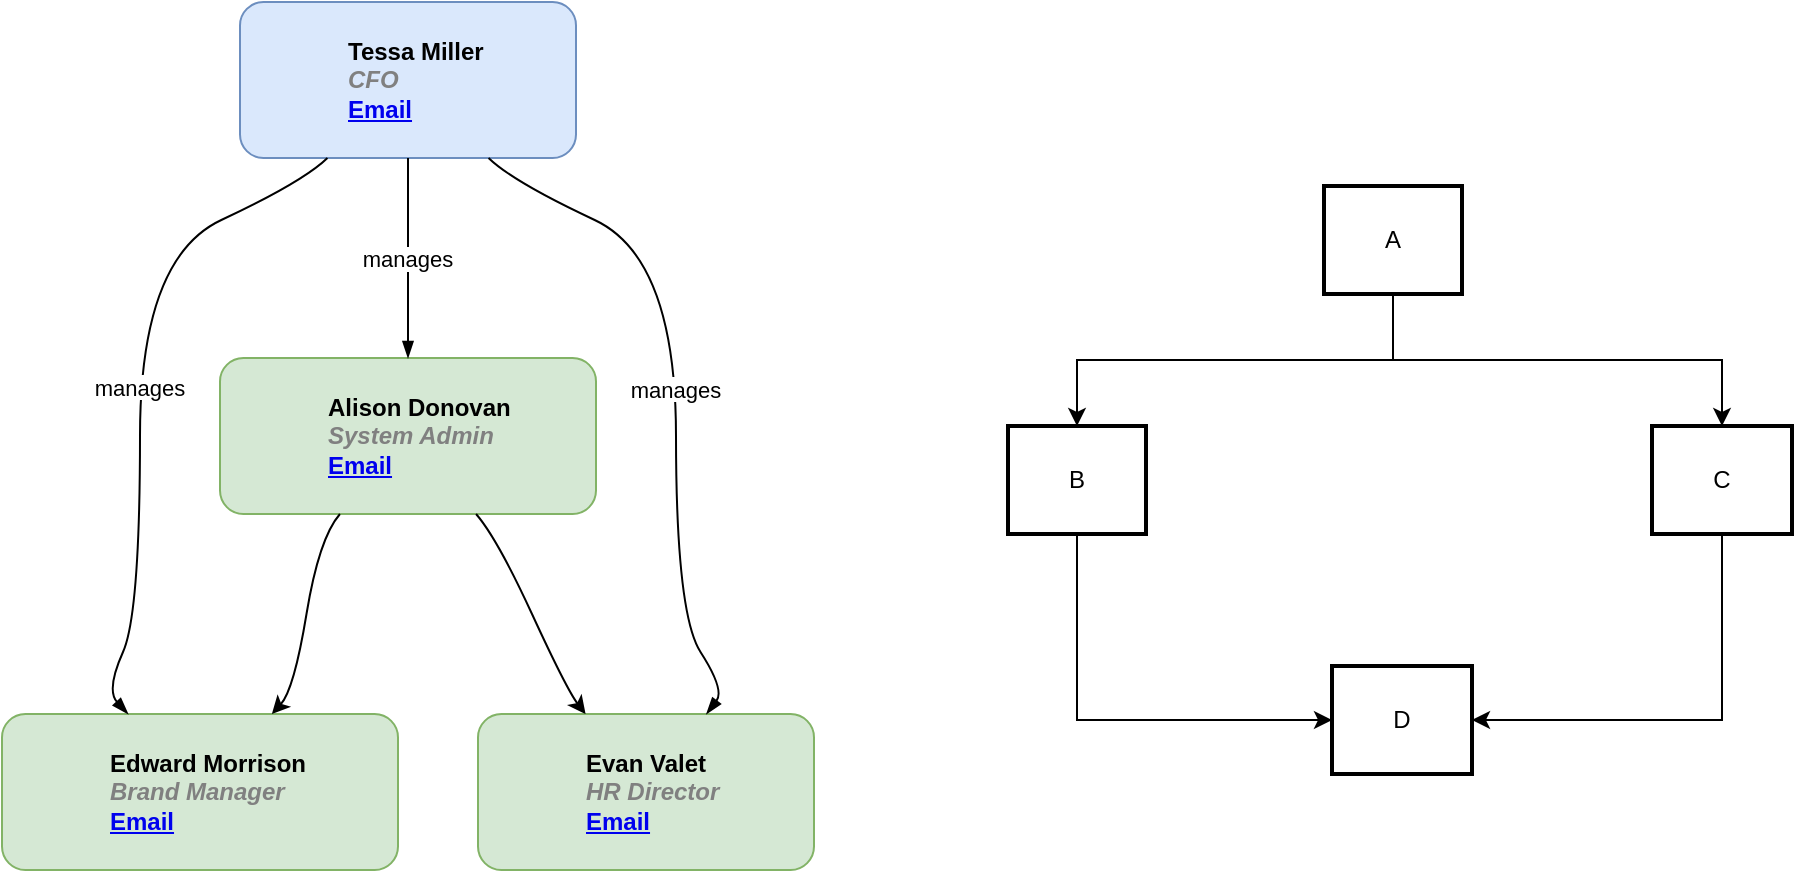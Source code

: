 <mxfile version="28.0.7" pages="3">
  <diagram id="tipJ9j7XsnqY5xg1MK7z" name="Org chart from CSV">
    <mxGraphModel dx="786" dy="498" grid="1" gridSize="10" guides="1" tooltips="1" connect="1" arrows="1" fold="1" page="1" pageScale="1" pageWidth="1169" pageHeight="827" math="0" shadow="0">
      <root>
        <mxCell id="0" />
        <mxCell id="1" parent="0" />
        <UserObject label="%name%&lt;br&gt;&lt;i style=&quot;color: gray&quot;&gt;%position%&lt;/i&gt;&lt;br&gt;&lt;a href=&quot;mailto:%email%&quot;&gt;Email&lt;/a&gt;" name="Tessa Miller" position="CFO" location="Office 1" email="me@example.com" placeholders="1" link="https://www.draw.io" id="CSa9h09VVqo2uVwTtSnd-1">
          <mxCell style="label;image=https://cdn3.iconfinder.com/data/icons/user-avatars-1/512/users-3-128.png;whiteSpace=wrap;html=1;rounded=1;fillColor=#dae8fc;strokeColor=#6c8ebf;" parent="1" vertex="1">
            <mxGeometry x="139" y="20" width="168" height="78" as="geometry" />
          </mxCell>
        </UserObject>
        <UserObject label="%name%&lt;br&gt;&lt;i style=&quot;color: gray&quot;&gt;%position%&lt;/i&gt;&lt;br&gt;&lt;a href=&quot;mailto:%email%&quot;&gt;Email&lt;/a&gt;" name="Edward Morrison" position="Brand Manager" location="Office 2" email="me@example.com" placeholders="1" link="https://www.draw.io" id="CSa9h09VVqo2uVwTtSnd-2">
          <mxCell style="label;image=https://cdn3.iconfinder.com/data/icons/user-avatars-1/512/users-10-3-128.png;whiteSpace=wrap;html=1;rounded=1;fillColor=#d5e8d4;strokeColor=#82b366;" parent="1" vertex="1">
            <mxGeometry x="20" y="376" width="198" height="78" as="geometry" />
          </mxCell>
        </UserObject>
        <UserObject label="%name%&lt;br&gt;&lt;i style=&quot;color: gray&quot;&gt;%position%&lt;/i&gt;&lt;br&gt;&lt;a href=&quot;mailto:%email%&quot;&gt;Email&lt;/a&gt;" name="Alison Donovan" position="System Admin" location="Office 3" email="me@example.com" placeholders="1" link="https://www.draw.io" id="CSa9h09VVqo2uVwTtSnd-3">
          <mxCell style="label;image=https://cdn3.iconfinder.com/data/icons/user-avatars-1/512/users-2-128.png;whiteSpace=wrap;html=1;rounded=1;fillColor=#d5e8d4;strokeColor=#82b366;" parent="1" vertex="1">
            <mxGeometry x="129" y="198" width="188" height="78" as="geometry" />
          </mxCell>
        </UserObject>
        <UserObject label="%name%&lt;br&gt;&lt;i style=&quot;color: gray&quot;&gt;%position%&lt;/i&gt;&lt;br&gt;&lt;a href=&quot;mailto:%email%&quot;&gt;Email&lt;/a&gt;" name="Evan Valet" position="HR Director" location="Office 4" email="me@example.com" placeholders="1" link="https://www.draw.io" id="CSa9h09VVqo2uVwTtSnd-4">
          <mxCell style="label;image=https://cdn3.iconfinder.com/data/icons/user-avatars-1/512/users-9-2-128.png;whiteSpace=wrap;html=1;rounded=1;fillColor=#d5e8d4;strokeColor=#82b366;" parent="1" vertex="1">
            <mxGeometry x="258" y="376" width="168" height="78" as="geometry" />
          </mxCell>
        </UserObject>
        <mxCell id="CSa9h09VVqo2uVwTtSnd-5" value="manages" style="curved=1;endArrow=blockThin;endFill=1;fontSize=11;" parent="1" source="CSa9h09VVqo2uVwTtSnd-1" target="CSa9h09VVqo2uVwTtSnd-2" edge="1">
          <mxGeometry relative="1" as="geometry">
            <Array as="points">
              <mxPoint x="170.333" y="110" />
              <mxPoint x="89" y="148" />
              <mxPoint x="89" y="326" />
              <mxPoint x="72" y="364" />
            </Array>
          </mxGeometry>
        </mxCell>
        <mxCell id="CSa9h09VVqo2uVwTtSnd-6" value="manages" style="curved=1;endArrow=blockThin;endFill=1;fontSize=11;" parent="1" source="CSa9h09VVqo2uVwTtSnd-1" target="CSa9h09VVqo2uVwTtSnd-3" edge="1">
          <mxGeometry relative="1" as="geometry">
            <Array as="points">
              <mxPoint x="223" y="112" />
              <mxPoint x="223" y="186" />
            </Array>
          </mxGeometry>
        </mxCell>
        <mxCell id="CSa9h09VVqo2uVwTtSnd-7" value="manages" style="curved=1;endArrow=blockThin;endFill=1;fontSize=11;" parent="1" source="CSa9h09VVqo2uVwTtSnd-1" target="CSa9h09VVqo2uVwTtSnd-4" edge="1">
          <mxGeometry relative="1" as="geometry">
            <Array as="points">
              <mxPoint x="275.667" y="110" />
              <mxPoint x="357" y="148" />
              <mxPoint x="357" y="326" />
              <mxPoint x="381.5" y="364" />
            </Array>
          </mxGeometry>
        </mxCell>
        <mxCell id="CSa9h09VVqo2uVwTtSnd-8" value="" style="curved=1;fontSize=11;" parent="1" source="CSa9h09VVqo2uVwTtSnd-3" target="CSa9h09VVqo2uVwTtSnd-2" edge="1">
          <mxGeometry relative="1" as="geometry">
            <Array as="points">
              <mxPoint x="178.5" y="288" />
              <mxPoint x="166" y="364" />
            </Array>
          </mxGeometry>
        </mxCell>
        <mxCell id="CSa9h09VVqo2uVwTtSnd-9" value="" style="curved=1;fontSize=11;" parent="1" source="CSa9h09VVqo2uVwTtSnd-3" target="CSa9h09VVqo2uVwTtSnd-4" edge="1">
          <mxGeometry relative="1" as="geometry">
            <Array as="points">
              <mxPoint x="267.5" y="288" />
              <mxPoint x="302.5" y="364" />
            </Array>
          </mxGeometry>
        </mxCell>
        <mxCell id="0b-ab0YZ2GHnS2KQMua8-3" style="edgeStyle=orthogonalEdgeStyle;rounded=0;orthogonalLoop=1;jettySize=auto;html=1;exitX=0.5;exitY=1;exitDx=0;exitDy=0;" parent="1" source="BlhhLoImCPvRDjzV4PH8-1" target="BlhhLoImCPvRDjzV4PH8-3" edge="1">
          <mxGeometry relative="1" as="geometry" />
        </mxCell>
        <mxCell id="0b-ab0YZ2GHnS2KQMua8-4" style="edgeStyle=orthogonalEdgeStyle;rounded=0;orthogonalLoop=1;jettySize=auto;html=1;exitX=0.5;exitY=1;exitDx=0;exitDy=0;entryX=0.5;entryY=0;entryDx=0;entryDy=0;" parent="1" source="BlhhLoImCPvRDjzV4PH8-1" target="BlhhLoImCPvRDjzV4PH8-2" edge="1">
          <mxGeometry relative="1" as="geometry" />
        </mxCell>
        <mxCell id="BlhhLoImCPvRDjzV4PH8-1" value="A" style="whiteSpace=wrap;strokeWidth=2;" parent="1" vertex="1">
          <mxGeometry x="681" y="112" width="69" height="54" as="geometry" />
        </mxCell>
        <mxCell id="0b-ab0YZ2GHnS2KQMua8-5" style="edgeStyle=orthogonalEdgeStyle;rounded=0;orthogonalLoop=1;jettySize=auto;html=1;exitX=0.5;exitY=1;exitDx=0;exitDy=0;entryX=0;entryY=0.5;entryDx=0;entryDy=0;" parent="1" source="BlhhLoImCPvRDjzV4PH8-2" target="BlhhLoImCPvRDjzV4PH8-4" edge="1">
          <mxGeometry relative="1" as="geometry" />
        </mxCell>
        <mxCell id="BlhhLoImCPvRDjzV4PH8-2" value="B" style="whiteSpace=wrap;strokeWidth=2;" parent="1" vertex="1">
          <mxGeometry x="523" y="232" width="69" height="54" as="geometry" />
        </mxCell>
        <mxCell id="0b-ab0YZ2GHnS2KQMua8-6" style="edgeStyle=orthogonalEdgeStyle;rounded=0;orthogonalLoop=1;jettySize=auto;html=1;exitX=0.5;exitY=1;exitDx=0;exitDy=0;entryX=1;entryY=0.5;entryDx=0;entryDy=0;" parent="1" source="BlhhLoImCPvRDjzV4PH8-3" target="BlhhLoImCPvRDjzV4PH8-4" edge="1">
          <mxGeometry relative="1" as="geometry" />
        </mxCell>
        <mxCell id="BlhhLoImCPvRDjzV4PH8-3" value="C" style="whiteSpace=wrap;strokeWidth=2;" parent="1" vertex="1">
          <mxGeometry x="845" y="232" width="70" height="54" as="geometry" />
        </mxCell>
        <mxCell id="BlhhLoImCPvRDjzV4PH8-4" value="D" style="whiteSpace=wrap;strokeWidth=2;" parent="1" vertex="1">
          <mxGeometry x="685" y="352" width="70" height="54" as="geometry" />
        </mxCell>
      </root>
    </mxGraphModel>
  </diagram>
  <diagram id="L19RUOh4tl0ZsyEDIf47" name="Topology from CSV">
    <mxGraphModel dx="1233" dy="984" grid="1" gridSize="10" guides="1" tooltips="1" connect="1" arrows="1" fold="1" page="1" pageScale="1" pageWidth="1169" pageHeight="827" math="0" shadow="0">
      <root>
        <mxCell id="SlCf64y7CMVoOhODyJ3c-0" />
        <mxCell id="SlCf64y7CMVoOhODyJ3c-1" parent="SlCf64y7CMVoOhODyJ3c-0" />
        <UserObject label="%host%" host="J2EE application server" placeholders="1" id="AMjJuXL9YxaANUj2ZWoj-0">
          <mxCell style="fontColor=#232F3E;fillColor=#232F3E;verticalLabelPosition=bottom;verticalAlign=top;align=center;html=1;shape=mxgraph.aws4.traditional_server;perimeter=none;strokeColor=#232F3E;aspect=fixed;whiteSpace=wrap;" vertex="1" parent="SlCf64y7CMVoOhODyJ3c-1">
            <mxGeometry x="93.086" y="20" width="140" height="20" as="geometry" />
          </mxCell>
        </UserObject>
        <UserObject label="%host%" host="Node (extranet)" placeholders="1" id="AMjJuXL9YxaANUj2ZWoj-1">
          <mxCell style="fontColor=#232F3E;gradientColor=#505863;fillColor=#1E262E;strokeColor=#ffffff;dashed=0;verticalLabelPosition=bottom;verticalAlign=top;align=center;html=1;fontSize=12;fontStyle=0;aspect=fixed;shape=mxgraph.aws4.resourceIcon;resIcon=mxgraph.aws4.general;" vertex="1" parent="SlCf64y7CMVoOhODyJ3c-1">
            <mxGeometry x="398.75" y="20" width="100" height="20" as="geometry" />
          </mxCell>
        </UserObject>
        <UserObject label="%host%" host="Firewall 1" placeholders="1" id="AMjJuXL9YxaANUj2ZWoj-2">
          <mxCell style="fontColor=#232F3E;fillColor=#232F3E;verticalLabelPosition=bottom;verticalAlign=top;align=center;html=1;shape=mxgraph.aws4.generic_firewall;perimeter=none;strokeColor=#232F3E;aspect=fixed;whiteSpace=wrap;" vertex="1" parent="SlCf64y7CMVoOhODyJ3c-1">
            <mxGeometry x="128.086" y="91" width="70" height="20" as="geometry" />
          </mxCell>
        </UserObject>
        <UserObject label="%host%" host="Firewall 2" placeholders="1" id="AMjJuXL9YxaANUj2ZWoj-3">
          <mxCell style="fontColor=#232F3E;fillColor=#232F3E;verticalLabelPosition=bottom;verticalAlign=top;align=center;html=1;shape=mxgraph.aws4.generic_firewall;perimeter=none;strokeColor=#232F3E;aspect=fixed;whiteSpace=wrap;" vertex="1" parent="SlCf64y7CMVoOhODyJ3c-1">
            <mxGeometry x="413.75" y="91" width="70" height="20" as="geometry" />
          </mxCell>
        </UserObject>
        <UserObject label="%host%" host="Node (Warehouse)" placeholders="1" id="AMjJuXL9YxaANUj2ZWoj-4">
          <mxCell style="fontColor=#232F3E;gradientColor=#505863;fillColor=#1E262E;strokeColor=#ffffff;dashed=0;verticalLabelPosition=bottom;verticalAlign=top;align=center;html=1;fontSize=12;fontStyle=0;aspect=fixed;shape=mxgraph.aws4.resourceIcon;resIcon=mxgraph.aws4.general;" vertex="1" parent="SlCf64y7CMVoOhODyJ3c-1">
            <mxGeometry x="35" y="162" width="120" height="20" as="geometry" />
          </mxCell>
        </UserObject>
        <UserObject label="%host%" host="Node (ITS)" placeholders="1" id="AMjJuXL9YxaANUj2ZWoj-5">
          <mxCell style="fontColor=#232F3E;gradientColor=#505863;fillColor=#1E262E;strokeColor=#ffffff;dashed=0;verticalLabelPosition=bottom;verticalAlign=top;align=center;html=1;fontSize=12;fontStyle=0;aspect=fixed;shape=mxgraph.aws4.resourceIcon;resIcon=mxgraph.aws4.general;" vertex="1" parent="SlCf64y7CMVoOhODyJ3c-1">
            <mxGeometry x="195" y="162" width="70" height="20" as="geometry" />
          </mxCell>
        </UserObject>
        <UserObject label="%host%" host="Node (PR)" placeholders="1" id="AMjJuXL9YxaANUj2ZWoj-6">
          <mxCell style="fontColor=#232F3E;gradientColor=#505863;fillColor=#1E262E;strokeColor=#ffffff;dashed=0;verticalLabelPosition=bottom;verticalAlign=top;align=center;html=1;fontSize=12;fontStyle=0;aspect=fixed;shape=mxgraph.aws4.resourceIcon;resIcon=mxgraph.aws4.general;" vertex="1" parent="SlCf64y7CMVoOhODyJ3c-1">
            <mxGeometry x="415" y="162" width="70" height="20" as="geometry" />
          </mxCell>
        </UserObject>
        <UserObject label="%host%" host="Node (HR)" placeholders="1" id="AMjJuXL9YxaANUj2ZWoj-7">
          <mxCell style="fontColor=#232F3E;gradientColor=#505863;fillColor=#1E262E;strokeColor=#ffffff;dashed=0;verticalLabelPosition=bottom;verticalAlign=top;align=center;html=1;fontSize=12;fontStyle=0;aspect=fixed;shape=mxgraph.aws4.resourceIcon;resIcon=mxgraph.aws4.general;" vertex="1" parent="SlCf64y7CMVoOhODyJ3c-1">
            <mxGeometry x="305" y="162" width="70" height="20" as="geometry" />
          </mxCell>
        </UserObject>
        <UserObject label="%host%" host="Order system" placeholders="1" id="AMjJuXL9YxaANUj2ZWoj-8">
          <mxCell style="fontColor=#232F3E;fillColor=#232F3E;verticalLabelPosition=bottom;verticalAlign=top;align=center;html=1;shape=mxgraph.aws4.traditional_server;perimeter=none;strokeColor=#232F3E;aspect=fixed;whiteSpace=wrap;" vertex="1" parent="SlCf64y7CMVoOhODyJ3c-1">
            <mxGeometry x="20" y="233" width="90" height="20" as="geometry" />
          </mxCell>
        </UserObject>
        <UserObject label="%host%" host="Data services" placeholders="1" id="AMjJuXL9YxaANUj2ZWoj-9">
          <mxCell style="fontColor=#232F3E;fillColor=#232F3E;verticalLabelPosition=bottom;verticalAlign=top;align=center;html=1;shape=mxgraph.aws4.traditional_server;perimeter=none;strokeColor=#232F3E;aspect=fixed;whiteSpace=wrap;" vertex="1" parent="SlCf64y7CMVoOhODyJ3c-1">
            <mxGeometry x="150" y="233" width="90" height="20" as="geometry" />
          </mxCell>
        </UserObject>
        <UserObject label="%host%" host="Corporate database" placeholders="1" id="AMjJuXL9YxaANUj2ZWoj-10">
          <mxCell style="fontColor=#232F3E;fillColor=#232F3E;verticalLabelPosition=bottom;verticalAlign=top;align=center;html=1;shape=mxgraph.aws4.generic_database;perimeter=none;strokeColor=#232F3E;labelPosition=center;horizontal=1;aspect=fixed;whiteSpace=wrap;" vertex="1" parent="SlCf64y7CMVoOhODyJ3c-1">
            <mxGeometry x="280" y="233" width="120" height="20" as="geometry" />
          </mxCell>
        </UserObject>
        <UserObject label="%host%" host="Extranet server" placeholders="1" id="AMjJuXL9YxaANUj2ZWoj-11">
          <mxCell style="fontColor=#232F3E;fillColor=#232F3E;verticalLabelPosition=bottom;verticalAlign=top;align=center;html=1;shape=mxgraph.aws4.traditional_server;perimeter=none;strokeColor=#232F3E;aspect=fixed;whiteSpace=wrap;" vertex="1" parent="SlCf64y7CMVoOhODyJ3c-1">
            <mxGeometry x="440" y="233" width="100" height="20" as="geometry" />
          </mxCell>
        </UserObject>
        <mxCell id="AMjJuXL9YxaANUj2ZWoj-12" value="" style="rounded=0;endArrow=none;endFill=0;startArrow=none;startFill=0;jumpStyle=sharp;" edge="1" parent="SlCf64y7CMVoOhODyJ3c-1" source="AMjJuXL9YxaANUj2ZWoj-0" target="AMjJuXL9YxaANUj2ZWoj-2">
          <mxGeometry relative="1" as="geometry">
            <Array as="points">
              <mxPoint x="163.086" y="73" />
              <mxPoint x="163.086" y="79" />
            </Array>
          </mxGeometry>
        </mxCell>
        <mxCell id="AMjJuXL9YxaANUj2ZWoj-13" value="" style="rounded=0;endArrow=none;endFill=0;startArrow=none;startFill=0;jumpStyle=sharp;" edge="1" parent="SlCf64y7CMVoOhODyJ3c-1" source="AMjJuXL9YxaANUj2ZWoj-1" target="AMjJuXL9YxaANUj2ZWoj-3">
          <mxGeometry relative="1" as="geometry">
            <Array as="points">
              <mxPoint x="448.75" y="73" />
              <mxPoint x="448.75" y="79" />
            </Array>
          </mxGeometry>
        </mxCell>
        <mxCell id="AMjJuXL9YxaANUj2ZWoj-14" value="" style="rounded=0;endArrow=none;endFill=0;startArrow=none;startFill=0;jumpStyle=sharp;" edge="1" parent="SlCf64y7CMVoOhODyJ3c-1" source="AMjJuXL9YxaANUj2ZWoj-2" target="AMjJuXL9YxaANUj2ZWoj-4">
          <mxGeometry relative="1" as="geometry">
            <Array as="points">
              <mxPoint x="148.086" y="144" />
              <mxPoint x="95" y="150" />
            </Array>
          </mxGeometry>
        </mxCell>
        <mxCell id="AMjJuXL9YxaANUj2ZWoj-15" value="" style="rounded=0;endArrow=none;endFill=0;startArrow=none;startFill=0;jumpStyle=sharp;" edge="1" parent="SlCf64y7CMVoOhODyJ3c-1" source="AMjJuXL9YxaANUj2ZWoj-2" target="AMjJuXL9YxaANUj2ZWoj-5">
          <mxGeometry relative="1" as="geometry">
            <Array as="points">
              <mxPoint x="178.086" y="144" />
              <mxPoint x="230" y="150" />
            </Array>
          </mxGeometry>
        </mxCell>
        <mxCell id="AMjJuXL9YxaANUj2ZWoj-16" value="" style="rounded=0;endArrow=none;endFill=0;startArrow=none;startFill=0;jumpStyle=sharp;" edge="1" parent="SlCf64y7CMVoOhODyJ3c-1" source="AMjJuXL9YxaANUj2ZWoj-3" target="AMjJuXL9YxaANUj2ZWoj-6">
          <mxGeometry relative="1" as="geometry">
            <Array as="points">
              <mxPoint x="448.75" y="146" />
              <mxPoint x="450" y="150" />
            </Array>
          </mxGeometry>
        </mxCell>
        <mxCell id="AMjJuXL9YxaANUj2ZWoj-17" value="" style="rounded=0;endArrow=none;endFill=0;startArrow=none;startFill=0;jumpStyle=sharp;" edge="1" parent="SlCf64y7CMVoOhODyJ3c-1" source="AMjJuXL9YxaANUj2ZWoj-3" target="AMjJuXL9YxaANUj2ZWoj-7">
          <mxGeometry relative="1" as="geometry">
            <Array as="points">
              <mxPoint x="428.75" y="144" />
              <mxPoint x="340" y="150" />
            </Array>
          </mxGeometry>
        </mxCell>
        <mxCell id="AMjJuXL9YxaANUj2ZWoj-18" value="" style="rounded=0;endArrow=none;endFill=0;startArrow=none;startFill=0;jumpStyle=sharp;" edge="1" parent="SlCf64y7CMVoOhODyJ3c-1" source="AMjJuXL9YxaANUj2ZWoj-3" target="AMjJuXL9YxaANUj2ZWoj-11">
          <mxGeometry relative="1" as="geometry">
            <Array as="points">
              <mxPoint x="468.75" y="144" />
              <mxPoint x="525" y="147" />
              <mxPoint x="525" y="218" />
              <mxPoint x="520" y="221" />
            </Array>
          </mxGeometry>
        </mxCell>
        <mxCell id="AMjJuXL9YxaANUj2ZWoj-19" value="" style="rounded=0;endArrow=none;endFill=0;startArrow=none;startFill=0;jumpStyle=sharp;" edge="1" parent="SlCf64y7CMVoOhODyJ3c-1" source="AMjJuXL9YxaANUj2ZWoj-4" target="AMjJuXL9YxaANUj2ZWoj-8">
          <mxGeometry relative="1" as="geometry">
            <Array as="points">
              <mxPoint x="95" y="215" />
              <mxPoint x="65" y="221" />
            </Array>
          </mxGeometry>
        </mxCell>
        <mxCell id="AMjJuXL9YxaANUj2ZWoj-20" value="" style="rounded=0;endArrow=none;endFill=0;startArrow=none;startFill=0;jumpStyle=sharp;" edge="1" parent="SlCf64y7CMVoOhODyJ3c-1" source="AMjJuXL9YxaANUj2ZWoj-5" target="AMjJuXL9YxaANUj2ZWoj-9">
          <mxGeometry relative="1" as="geometry">
            <Array as="points">
              <mxPoint x="210" y="215" />
              <mxPoint x="195" y="221" />
            </Array>
          </mxGeometry>
        </mxCell>
        <mxCell id="AMjJuXL9YxaANUj2ZWoj-21" value="" style="rounded=0;endArrow=none;endFill=0;startArrow=none;startFill=0;jumpStyle=sharp;" edge="1" parent="SlCf64y7CMVoOhODyJ3c-1" source="AMjJuXL9YxaANUj2ZWoj-5" target="AMjJuXL9YxaANUj2ZWoj-10">
          <mxGeometry relative="1" as="geometry">
            <Array as="points">
              <mxPoint x="230" y="217" />
              <mxPoint x="312.5" y="221" />
            </Array>
          </mxGeometry>
        </mxCell>
        <mxCell id="AMjJuXL9YxaANUj2ZWoj-22" value="" style="rounded=0;endArrow=none;endFill=0;startArrow=none;startFill=0;jumpStyle=sharp;" edge="1" parent="SlCf64y7CMVoOhODyJ3c-1" source="AMjJuXL9YxaANUj2ZWoj-5" target="AMjJuXL9YxaANUj2ZWoj-11">
          <mxGeometry relative="1" as="geometry">
            <Array as="points">
              <mxPoint x="250" y="215" />
              <mxPoint x="460" y="221" />
            </Array>
          </mxGeometry>
        </mxCell>
        <mxCell id="AMjJuXL9YxaANUj2ZWoj-23" value="" style="rounded=0;endArrow=none;endFill=0;startArrow=none;startFill=0;jumpStyle=sharp;" edge="1" parent="SlCf64y7CMVoOhODyJ3c-1" source="AMjJuXL9YxaANUj2ZWoj-6" target="AMjJuXL9YxaANUj2ZWoj-11">
          <mxGeometry relative="1" as="geometry">
            <Array as="points">
              <mxPoint x="450" y="215" />
              <mxPoint x="490" y="219" />
            </Array>
          </mxGeometry>
        </mxCell>
        <mxCell id="AMjJuXL9YxaANUj2ZWoj-24" value="" style="rounded=0;endArrow=none;endFill=0;startArrow=none;startFill=0;jumpStyle=sharp;" edge="1" parent="SlCf64y7CMVoOhODyJ3c-1" source="AMjJuXL9YxaANUj2ZWoj-7" target="AMjJuXL9YxaANUj2ZWoj-10">
          <mxGeometry relative="1" as="geometry">
            <Array as="points">
              <mxPoint x="340" y="215" />
              <mxPoint x="367.5" y="221" />
            </Array>
          </mxGeometry>
        </mxCell>
      </root>
    </mxGraphModel>
  </diagram>
  <diagram id="6DcY1bCIRsUqGJgRLHeR" name="Gitflow from CSV">
    <mxGraphModel dx="1233" dy="984" grid="1" gridSize="10" guides="1" tooltips="1" connect="1" arrows="1" fold="1" page="1" pageScale="1" pageWidth="1169" pageHeight="827" math="0" shadow="0">
      <root>
        <mxCell id="TfIW9gmbFXG3guPpizKq-0" />
        <mxCell id="TfIW9gmbFXG3guPpizKq-1" parent="TfIW9gmbFXG3guPpizKq-0" />
        <UserObject label="%version%" version="1.0" placeholders="1" id="TfIW9gmbFXG3guPpizKq-2">
          <mxCell style="rhombus;whiteSpace=wrap;html=1;aspect=fixed;fillColor=#dae8fc;strokeColor=#6c8ebf;fontSize=12;labelPosition=center;verticalLabelPosition=top;align=center;verticalAlign=bottom;" vertex="1" parent="TfIW9gmbFXG3guPpizKq-1">
            <mxGeometry x="20" y="121.344" width="30" height="20" as="geometry" />
          </mxCell>
        </UserObject>
        <UserObject label="%version%" version="1.0.1" placeholders="1" id="TfIW9gmbFXG3guPpizKq-3">
          <mxCell style="ellipse;whiteSpace=wrap;html=1;aspect=fixed;fillColor=#d5e8d4;strokeColor=#82b366;fontSize=12;labelPosition=center;verticalLabelPosition=top;align=center;verticalAlign=bottom;" vertex="1" parent="TfIW9gmbFXG3guPpizKq-1">
            <mxGeometry x="80" y="121.344" width="40" height="20" as="geometry" />
          </mxCell>
        </UserObject>
        <UserObject label="%version%" version="A.1" placeholders="1" id="TfIW9gmbFXG3guPpizKq-4">
          <mxCell style="rounded=1;whiteSpace=wrap;html=1;aspect=fixed;fillColor=#e1d5e7;strokeColor=#9673a6;fontSize=12;labelPosition=center;verticalLabelPosition=top;align=center;verticalAlign=bottom;" vertex="1" parent="TfIW9gmbFXG3guPpizKq-1">
            <mxGeometry x="150" y="65.5" width="30" height="20" as="geometry" />
          </mxCell>
        </UserObject>
        <UserObject label="%version%" version="B.1" placeholders="1" id="TfIW9gmbFXG3guPpizKq-5">
          <mxCell style="rounded=1;whiteSpace=wrap;html=1;aspect=fixed;fillColor=#e1d5e7;strokeColor=#9673a6;fontSize=12;labelPosition=center;verticalLabelPosition=top;align=center;verticalAlign=bottom;" vertex="1" parent="TfIW9gmbFXG3guPpizKq-1">
            <mxGeometry x="150" y="122.5" width="30" height="20" as="geometry" />
          </mxCell>
        </UserObject>
        <UserObject label="%version%" version="B.1.1" placeholders="1" id="TfIW9gmbFXG3guPpizKq-6">
          <mxCell style="shape=process;rounded=1;whiteSpace=wrap;html=1;aspect=fixed;fillColor=#f5f5f5;strokeColor=#666666;fontSize=12;labelPosition=center;verticalLabelPosition=top;align=center;verticalAlign=bottom;" vertex="1" parent="TfIW9gmbFXG3guPpizKq-1">
            <mxGeometry x="210" y="122.5" width="40" height="20" as="geometry" />
          </mxCell>
        </UserObject>
        <UserObject label="%version%" version="1.0.2" placeholders="1" id="TfIW9gmbFXG3guPpizKq-7">
          <mxCell style="ellipse;whiteSpace=wrap;html=1;aspect=fixed;fillColor=#d5e8d4;strokeColor=#82b366;fontSize=12;labelPosition=center;verticalLabelPosition=top;align=center;verticalAlign=bottom;" vertex="1" parent="TfIW9gmbFXG3guPpizKq-1">
            <mxGeometry x="350" y="152.5" width="40" height="20" as="geometry" />
          </mxCell>
        </UserObject>
        <UserObject label="%version%" version="B.1.2" placeholders="1" id="TfIW9gmbFXG3guPpizKq-8">
          <mxCell style="shape=process;rounded=1;whiteSpace=wrap;html=1;aspect=fixed;fillColor=#f5f5f5;strokeColor=#666666;fontSize=12;labelPosition=center;verticalLabelPosition=top;align=center;verticalAlign=bottom;" vertex="1" parent="TfIW9gmbFXG3guPpizKq-1">
            <mxGeometry x="280" y="104" width="40" height="20" as="geometry" />
          </mxCell>
        </UserObject>
        <UserObject label="%version%" version="A.1.1" placeholders="1" id="TfIW9gmbFXG3guPpizKq-9">
          <mxCell style="shape=process;rounded=1;whiteSpace=wrap;html=1;aspect=fixed;fillColor=#f5f5f5;strokeColor=#666666;fontSize=12;labelPosition=center;verticalLabelPosition=top;align=center;verticalAlign=bottom;" vertex="1" parent="TfIW9gmbFXG3guPpizKq-1">
            <mxGeometry x="210" y="45.5" width="40" height="20" as="geometry" />
          </mxCell>
        </UserObject>
        <UserObject label="%version%" version="B.2" placeholders="1" id="TfIW9gmbFXG3guPpizKq-10">
          <mxCell style="rounded=1;whiteSpace=wrap;html=1;aspect=fixed;fillColor=#e1d5e7;strokeColor=#9673a6;fontSize=12;labelPosition=center;verticalLabelPosition=top;align=center;verticalAlign=bottom;" vertex="1" parent="TfIW9gmbFXG3guPpizKq-1">
            <mxGeometry x="355" y="95.5" width="30" height="20" as="geometry" />
          </mxCell>
        </UserObject>
        <UserObject label="%version%" version="A.1.2" placeholders="1" id="TfIW9gmbFXG3guPpizKq-11">
          <mxCell style="shape=process;rounded=1;whiteSpace=wrap;html=1;aspect=fixed;fillColor=#f5f5f5;strokeColor=#666666;fontSize=12;labelPosition=center;verticalLabelPosition=top;align=center;verticalAlign=bottom;" vertex="1" parent="TfIW9gmbFXG3guPpizKq-1">
            <mxGeometry x="490" y="65.5" width="40" height="20" as="geometry" />
          </mxCell>
        </UserObject>
        <UserObject label="%version%" version="2.0.3" placeholders="1" id="TfIW9gmbFXG3guPpizKq-12">
          <mxCell style="ellipse;whiteSpace=wrap;html=1;aspect=fixed;fillColor=#d5e8d4;strokeColor=#82b366;fontSize=12;labelPosition=center;verticalLabelPosition=top;align=center;verticalAlign=bottom;" vertex="1" parent="TfIW9gmbFXG3guPpizKq-1">
            <mxGeometry x="420" y="132.875" width="40" height="20" as="geometry" />
          </mxCell>
        </UserObject>
        <UserObject label="%version%" version="A.2" placeholders="1" id="TfIW9gmbFXG3guPpizKq-13">
          <mxCell style="rounded=1;whiteSpace=wrap;html=1;aspect=fixed;fillColor=#e1d5e7;strokeColor=#9673a6;fontSize=12;labelPosition=center;verticalLabelPosition=top;align=center;verticalAlign=bottom;" vertex="1" parent="TfIW9gmbFXG3guPpizKq-1">
            <mxGeometry x="495" y="122.5" width="30" height="20" as="geometry" />
          </mxCell>
        </UserObject>
        <UserObject label="%version%" version="A.2.1" placeholders="1" id="TfIW9gmbFXG3guPpizKq-14">
          <mxCell style="shape=process;rounded=1;whiteSpace=wrap;html=1;aspect=fixed;fillColor=#f5f5f5;strokeColor=#666666;fontSize=12;labelPosition=center;verticalLabelPosition=top;align=center;verticalAlign=bottom;" vertex="1" parent="TfIW9gmbFXG3guPpizKq-1">
            <mxGeometry x="560" y="84" width="40" height="20" as="geometry" />
          </mxCell>
        </UserObject>
        <UserObject label="%version%" version="A.3" placeholders="1" id="TfIW9gmbFXG3guPpizKq-15">
          <mxCell style="rounded=1;whiteSpace=wrap;html=1;aspect=fixed;fillColor=#e1d5e7;strokeColor=#9673a6;fontSize=12;labelPosition=center;verticalLabelPosition=top;align=center;verticalAlign=bottom;" vertex="1" parent="TfIW9gmbFXG3guPpizKq-1">
            <mxGeometry x="630" y="94" width="30" height="20" as="geometry" />
          </mxCell>
        </UserObject>
        <UserObject label="%version%" version="2.0.4" placeholders="1" id="TfIW9gmbFXG3guPpizKq-16">
          <mxCell style="ellipse;whiteSpace=wrap;html=1;aspect=fixed;fillColor=#d5e8d4;strokeColor=#82b366;fontSize=12;labelPosition=center;verticalLabelPosition=top;align=center;verticalAlign=bottom;" vertex="1" parent="TfIW9gmbFXG3guPpizKq-1">
            <mxGeometry x="690" y="113.25" width="40" height="20" as="geometry" />
          </mxCell>
        </UserObject>
        <UserObject label="%version%" version="RC1" placeholders="1" id="TfIW9gmbFXG3guPpizKq-17">
          <mxCell style="shape=hexagon;perimeter=hexagonPerimeter2;whiteSpace=wrap;html=1;aspect=fixed;fillColor=#ffe6cc;strokeColor=#d79b00;fontSize=12;labelPosition=center;verticalLabelPosition=top;align=center;verticalAlign=bottom;" vertex="1" parent="TfIW9gmbFXG3guPpizKq-1">
            <mxGeometry x="760" y="94" width="40" height="20" as="geometry" />
          </mxCell>
        </UserObject>
        <UserObject label="%version%" version="RC1.1" placeholders="1" id="TfIW9gmbFXG3guPpizKq-18">
          <mxCell style="shape=hexagon;perimeter=hexagonPerimeter2;whiteSpace=wrap;html=1;aspect=fixed;fillColor=#ffe6cc;strokeColor=#d79b00;fontSize=12;labelPosition=center;verticalLabelPosition=top;align=center;verticalAlign=bottom;" vertex="1" parent="TfIW9gmbFXG3guPpizKq-1">
            <mxGeometry x="830" y="84" width="50" height="20" as="geometry" />
          </mxCell>
        </UserObject>
        <UserObject label="%version%" version="RC1.2" placeholders="1" id="TfIW9gmbFXG3guPpizKq-19">
          <mxCell style="shape=hexagon;perimeter=hexagonPerimeter2;whiteSpace=wrap;html=1;aspect=fixed;fillColor=#ffe6cc;strokeColor=#d79b00;fontSize=12;labelPosition=center;verticalLabelPosition=top;align=center;verticalAlign=bottom;" vertex="1" parent="TfIW9gmbFXG3guPpizKq-1">
            <mxGeometry x="910" y="84" width="50" height="20" as="geometry" />
          </mxCell>
        </UserObject>
        <UserObject label="%version%" version="RC2" placeholders="1" id="TfIW9gmbFXG3guPpizKq-20">
          <mxCell style="shape=hexagon;perimeter=hexagonPerimeter2;whiteSpace=wrap;html=1;aspect=fixed;fillColor=#ffe6cc;strokeColor=#d79b00;fontSize=12;labelPosition=center;verticalLabelPosition=top;align=center;verticalAlign=bottom;" vertex="1" parent="TfIW9gmbFXG3guPpizKq-1">
            <mxGeometry x="990" y="94" width="40" height="20" as="geometry" />
          </mxCell>
        </UserObject>
        <UserObject label="%version%" version="RC2.1" placeholders="1" id="TfIW9gmbFXG3guPpizKq-21">
          <mxCell style="shape=hexagon;perimeter=hexagonPerimeter2;whiteSpace=wrap;html=1;aspect=fixed;fillColor=#ffe6cc;strokeColor=#d79b00;fontSize=12;labelPosition=center;verticalLabelPosition=top;align=center;verticalAlign=bottom;" vertex="1" parent="TfIW9gmbFXG3guPpizKq-1">
            <mxGeometry x="1060" y="84" width="50" height="20" as="geometry" />
          </mxCell>
        </UserObject>
        <UserObject label="%version%" version="RC3" placeholders="1" id="TfIW9gmbFXG3guPpizKq-22">
          <mxCell style="shape=hexagon;perimeter=hexagonPerimeter2;whiteSpace=wrap;html=1;aspect=fixed;fillColor=#ffe6cc;strokeColor=#d79b00;fontSize=12;labelPosition=center;verticalLabelPosition=top;align=center;verticalAlign=bottom;" vertex="1" parent="TfIW9gmbFXG3guPpizKq-1">
            <mxGeometry x="1140" y="94" width="40" height="20" as="geometry" />
          </mxCell>
        </UserObject>
        <UserObject label="%version%" version="2.0" placeholders="1" id="TfIW9gmbFXG3guPpizKq-23">
          <mxCell style="rhombus;whiteSpace=wrap;html=1;aspect=fixed;fillColor=#dae8fc;strokeColor=#6c8ebf;fontSize=12;labelPosition=center;verticalLabelPosition=top;align=center;verticalAlign=bottom;" vertex="1" parent="TfIW9gmbFXG3guPpizKq-1">
            <mxGeometry x="1210" y="94" width="30" height="20" as="geometry" />
          </mxCell>
        </UserObject>
        <UserObject label="%version%" version="2.0.1" placeholders="1" id="TfIW9gmbFXG3guPpizKq-24">
          <mxCell style="ellipse;whiteSpace=wrap;html=1;aspect=fixed;fillColor=#d5e8d4;strokeColor=#82b366;fontSize=12;labelPosition=center;verticalLabelPosition=top;align=center;verticalAlign=bottom;" vertex="1" parent="TfIW9gmbFXG3guPpizKq-1">
            <mxGeometry x="1270" y="124.8" width="40" height="20" as="geometry" />
          </mxCell>
        </UserObject>
        <UserObject label="%version%" version="HF1" placeholders="1" id="TfIW9gmbFXG3guPpizKq-25">
          <mxCell style="rhombus;whiteSpace=wrap;html=1;aspect=fixed;fontSize=10;fillColor=#f8cecc;strokeColor=#b85450;fontSize=12;labelPosition=center;verticalLabelPosition=top;align=center;verticalAlign=bottom;" vertex="1" parent="TfIW9gmbFXG3guPpizKq-1">
            <mxGeometry x="1270" y="65.5" width="40" height="20" as="geometry" />
          </mxCell>
        </UserObject>
        <UserObject label="%version%" version="C.1" placeholders="1" id="TfIW9gmbFXG3guPpizKq-26">
          <mxCell style="rounded=1;whiteSpace=wrap;html=1;aspect=fixed;fillColor=#e1d5e7;strokeColor=#9673a6;fontSize=12;labelPosition=center;verticalLabelPosition=top;align=center;verticalAlign=bottom;" vertex="1" parent="TfIW9gmbFXG3guPpizKq-1">
            <mxGeometry x="1340" y="94" width="30" height="20" as="geometry" />
          </mxCell>
        </UserObject>
        <UserObject label="%version%" version="D.1" placeholders="1" id="TfIW9gmbFXG3guPpizKq-27">
          <mxCell style="rounded=1;whiteSpace=wrap;html=1;aspect=fixed;fillColor=#e1d5e7;strokeColor=#9673a6;fontSize=12;labelPosition=center;verticalLabelPosition=top;align=center;verticalAlign=bottom;" vertex="1" parent="TfIW9gmbFXG3guPpizKq-1">
            <mxGeometry x="1340" y="171" width="30" height="20" as="geometry" />
          </mxCell>
        </UserObject>
        <UserObject label="%version%" version="D.1.1" placeholders="1" id="TfIW9gmbFXG3guPpizKq-28">
          <mxCell style="shape=process;rounded=1;whiteSpace=wrap;html=1;aspect=fixed;fillColor=#f5f5f5;strokeColor=#666666;fontSize=12;labelPosition=center;verticalLabelPosition=top;align=center;verticalAlign=bottom;" vertex="1" parent="TfIW9gmbFXG3guPpizKq-1">
            <mxGeometry x="1400" y="171" width="40" height="20" as="geometry" />
          </mxCell>
        </UserObject>
        <UserObject label="%version%" version="2.1" placeholders="1" id="TfIW9gmbFXG3guPpizKq-29">
          <mxCell style="rhombus;whiteSpace=wrap;html=1;aspect=fixed;fillColor=#dae8fc;strokeColor=#6c8ebf;fontSize=12;labelPosition=center;verticalLabelPosition=top;align=center;verticalAlign=bottom;" vertex="1" parent="TfIW9gmbFXG3guPpizKq-1">
            <mxGeometry x="1340" y="37" width="30" height="20" as="geometry" />
          </mxCell>
        </UserObject>
        <UserObject label="%version%" version="2.1.2" placeholders="1" id="TfIW9gmbFXG3guPpizKq-30">
          <mxCell style="ellipse;whiteSpace=wrap;html=1;aspect=fixed;fillColor=#d5e8d4;strokeColor=#82b366;fontSize=12;labelPosition=center;verticalLabelPosition=top;align=center;verticalAlign=bottom;" vertex="1" parent="TfIW9gmbFXG3guPpizKq-1">
            <mxGeometry x="1400" y="75.5" width="40" height="20" as="geometry" />
          </mxCell>
        </UserObject>
        <UserObject label="%version%" version="Master" placeholders="1" id="TfIW9gmbFXG3guPpizKq-31">
          <mxCell style="rhombus;whiteSpace=wrap;html=1;aspect=fixed;fillColor=#dae8fc;strokeColor=#6c8ebf;fontSize=12;labelPosition=center;verticalLabelPosition=top;align=center;verticalAlign=bottom;" vertex="1" parent="TfIW9gmbFXG3guPpizKq-1">
            <mxGeometry x="20" y="296.5" width="50" height="20" as="geometry" />
          </mxCell>
        </UserObject>
        <UserObject label="%version%" version="HotFix" placeholders="1" id="TfIW9gmbFXG3guPpizKq-32">
          <mxCell style="rhombus;whiteSpace=wrap;html=1;aspect=fixed;fontSize=10;fillColor=#f8cecc;strokeColor=#b85450;fontSize=12;labelPosition=center;verticalLabelPosition=top;align=center;verticalAlign=bottom;" vertex="1" parent="TfIW9gmbFXG3guPpizKq-1">
            <mxGeometry x="105" y="268" width="50" height="20" as="geometry" />
          </mxCell>
        </UserObject>
        <UserObject label="%version%" version="Release" placeholders="1" id="TfIW9gmbFXG3guPpizKq-33">
          <mxCell style="shape=hexagon;perimeter=hexagonPerimeter2;whiteSpace=wrap;html=1;aspect=fixed;fillColor=#ffe6cc;strokeColor=#d79b00;fontSize=12;labelPosition=center;verticalLabelPosition=top;align=center;verticalAlign=bottom;" vertex="1" parent="TfIW9gmbFXG3guPpizKq-1">
            <mxGeometry x="100" y="325" width="60" height="20" as="geometry" />
          </mxCell>
        </UserObject>
        <UserObject label="%version%" version="ReleaseFixes" placeholders="1" id="TfIW9gmbFXG3guPpizKq-34">
          <mxCell style="shape=hexagon;perimeter=hexagonPerimeter2;whiteSpace=wrap;html=1;aspect=fixed;fillColor=#ffe6cc;strokeColor=#d79b00;fontSize=12;labelPosition=center;verticalLabelPosition=top;align=center;verticalAlign=bottom;" vertex="1" parent="TfIW9gmbFXG3guPpizKq-1">
            <mxGeometry x="190" y="268" width="90" height="20" as="geometry" />
          </mxCell>
        </UserObject>
        <UserObject label="%version%" version="Nightly" placeholders="1" id="TfIW9gmbFXG3guPpizKq-35">
          <mxCell style="ellipse;whiteSpace=wrap;html=1;aspect=fixed;fillColor=#d5e8d4;strokeColor=#82b366;fontSize=12;labelPosition=center;verticalLabelPosition=top;align=center;verticalAlign=bottom;" vertex="1" parent="TfIW9gmbFXG3guPpizKq-1">
            <mxGeometry x="210" y="325" width="50" height="20" as="geometry" />
          </mxCell>
        </UserObject>
        <UserObject label="%version%" version="FeatureTeam1" placeholders="1" id="TfIW9gmbFXG3guPpizKq-36">
          <mxCell style="rounded=1;whiteSpace=wrap;html=1;aspect=fixed;fillColor=#e1d5e7;strokeColor=#9673a6;fontSize=12;labelPosition=center;verticalLabelPosition=top;align=center;verticalAlign=bottom;" vertex="1" parent="TfIW9gmbFXG3guPpizKq-1">
            <mxGeometry x="310" y="268" width="90" height="20" as="geometry" />
          </mxCell>
        </UserObject>
        <UserObject label="%version%" version="FeatureTeam2" placeholders="1" id="TfIW9gmbFXG3guPpizKq-37">
          <mxCell style="rounded=1;whiteSpace=wrap;html=1;aspect=fixed;fillColor=#e1d5e7;strokeColor=#9673a6;fontSize=12;labelPosition=center;verticalLabelPosition=top;align=center;verticalAlign=bottom;" vertex="1" parent="TfIW9gmbFXG3guPpizKq-1">
            <mxGeometry x="310" y="325" width="90" height="20" as="geometry" />
          </mxCell>
        </UserObject>
        <UserObject label="%version%" version="Dev" placeholders="1" id="TfIW9gmbFXG3guPpizKq-38">
          <mxCell style="shape=process;rounded=1;whiteSpace=wrap;html=1;aspect=fixed;fillColor=#f5f5f5;strokeColor=#666666;fontSize=12;labelPosition=center;verticalLabelPosition=top;align=center;verticalAlign=bottom;" vertex="1" parent="TfIW9gmbFXG3guPpizKq-1">
            <mxGeometry x="430" y="296.5" width="40" height="20" as="geometry" />
          </mxCell>
        </UserObject>
        <mxCell id="TfIW9gmbFXG3guPpizKq-39" value="" style="rounded=1;dashed=1;endArrow=none;endFill=0;startArrow=none;edgeStyle=elbowEdgeStyle;" edge="1" parent="TfIW9gmbFXG3guPpizKq-1" source="TfIW9gmbFXG3guPpizKq-2" target="TfIW9gmbFXG3guPpizKq-3">
          <mxGeometry relative="1" as="geometry">
            <Array as="points">
              <mxPoint x="62" y="122.844" />
              <mxPoint x="68" y="122.844" />
            </Array>
          </mxGeometry>
        </mxCell>
        <mxCell id="TfIW9gmbFXG3guPpizKq-40" value="" style="rounded=1;dashed=1;endArrow=none;endFill=0;startArrow=none;edgeStyle=elbowEdgeStyle;" edge="1" parent="TfIW9gmbFXG3guPpizKq-1" source="TfIW9gmbFXG3guPpizKq-3" target="TfIW9gmbFXG3guPpizKq-4">
          <mxGeometry relative="1" as="geometry">
            <Array as="points">
              <mxPoint x="132" y="113.844" />
              <mxPoint x="138" y="67" />
            </Array>
          </mxGeometry>
        </mxCell>
        <mxCell id="TfIW9gmbFXG3guPpizKq-41" value="" style="rounded=1;dashed=1;endArrow=none;endFill=0;startArrow=none;edgeStyle=elbowEdgeStyle;" edge="1" parent="TfIW9gmbFXG3guPpizKq-1" source="TfIW9gmbFXG3guPpizKq-3" target="TfIW9gmbFXG3guPpizKq-5">
          <mxGeometry relative="1" as="geometry">
            <Array as="points">
              <mxPoint x="134" y="122.844" />
              <mxPoint x="138" y="124" />
            </Array>
          </mxGeometry>
        </mxCell>
        <mxCell id="TfIW9gmbFXG3guPpizKq-42" value="" style="rounded=1;dashed=1;endArrow=none;endFill=0;startArrow=none;edgeStyle=elbowEdgeStyle;" edge="1" parent="TfIW9gmbFXG3guPpizKq-1" source="TfIW9gmbFXG3guPpizKq-3" target="TfIW9gmbFXG3guPpizKq-7">
          <mxGeometry relative="1" as="geometry">
            <Array as="points">
              <mxPoint x="132" y="131.844" />
              <mxPoint x="135" y="182.5" />
              <mxPoint x="195" y="182.5" />
              <mxPoint x="195" y="182.5" />
              <mxPoint x="265" y="182.5" />
              <mxPoint x="265" y="182.5" />
              <mxPoint x="335" y="182.5" />
              <mxPoint x="338" y="154" />
            </Array>
          </mxGeometry>
        </mxCell>
        <mxCell id="TfIW9gmbFXG3guPpizKq-43" value="" style="rounded=1;dashed=1;endArrow=none;endFill=0;startArrow=none;edgeStyle=elbowEdgeStyle;" edge="1" parent="TfIW9gmbFXG3guPpizKq-1" source="TfIW9gmbFXG3guPpizKq-4" target="TfIW9gmbFXG3guPpizKq-9">
          <mxGeometry relative="1" as="geometry">
            <Array as="points">
              <mxPoint x="192" y="60.25" />
              <mxPoint x="198" y="47" />
            </Array>
          </mxGeometry>
        </mxCell>
        <mxCell id="TfIW9gmbFXG3guPpizKq-44" value="" style="rounded=1;dashed=1;endArrow=none;endFill=0;startArrow=none;edgeStyle=elbowEdgeStyle;" edge="1" parent="TfIW9gmbFXG3guPpizKq-1" source="TfIW9gmbFXG3guPpizKq-4" target="TfIW9gmbFXG3guPpizKq-13">
          <mxGeometry relative="1" as="geometry">
            <Array as="points">
              <mxPoint x="192" y="73.75" />
              <mxPoint x="195" y="85.5" />
              <mxPoint x="265" y="85.5" />
              <mxPoint x="265" y="58.5" />
              <mxPoint x="335" y="58.5" />
              <mxPoint x="335" y="58.5" />
              <mxPoint x="405" y="58.5" />
              <mxPoint x="405" y="58.5" />
              <mxPoint x="475" y="58.5" />
              <mxPoint x="478" y="117.25" />
            </Array>
          </mxGeometry>
        </mxCell>
        <mxCell id="TfIW9gmbFXG3guPpizKq-45" value="" style="rounded=1;dashed=1;endArrow=none;endFill=0;startArrow=none;edgeStyle=elbowEdgeStyle;" edge="1" parent="TfIW9gmbFXG3guPpizKq-1" source="TfIW9gmbFXG3guPpizKq-5" target="TfIW9gmbFXG3guPpizKq-6">
          <mxGeometry relative="1" as="geometry">
            <Array as="points">
              <mxPoint x="192" y="117.25" />
              <mxPoint x="198" y="124" />
            </Array>
          </mxGeometry>
        </mxCell>
        <mxCell id="TfIW9gmbFXG3guPpizKq-46" value="" style="rounded=1;dashed=1;endArrow=none;endFill=0;startArrow=none;edgeStyle=elbowEdgeStyle;" edge="1" parent="TfIW9gmbFXG3guPpizKq-1" source="TfIW9gmbFXG3guPpizKq-5" target="TfIW9gmbFXG3guPpizKq-10">
          <mxGeometry relative="1" as="geometry">
            <Array as="points">
              <mxPoint x="192" y="130.75" />
              <mxPoint x="195" y="162.5" />
              <mxPoint x="265" y="162.5" />
              <mxPoint x="265" y="162.5" />
              <mxPoint x="335" y="162.5" />
              <mxPoint x="338" y="103.75" />
            </Array>
          </mxGeometry>
        </mxCell>
        <mxCell id="TfIW9gmbFXG3guPpizKq-47" value="" style="rounded=1;dashed=1;endArrow=none;endFill=0;startArrow=none;edgeStyle=elbowEdgeStyle;" edge="1" parent="TfIW9gmbFXG3guPpizKq-1" source="TfIW9gmbFXG3guPpizKq-6" target="TfIW9gmbFXG3guPpizKq-8">
          <mxGeometry relative="1" as="geometry">
            <Array as="points">
              <mxPoint x="262" y="124" />
              <mxPoint x="268" y="105.5" />
            </Array>
          </mxGeometry>
        </mxCell>
        <mxCell id="TfIW9gmbFXG3guPpizKq-48" value="" style="rounded=1;dashed=1;endArrow=none;endFill=0;startArrow=none;edgeStyle=elbowEdgeStyle;" edge="1" parent="TfIW9gmbFXG3guPpizKq-1" source="TfIW9gmbFXG3guPpizKq-7" target="TfIW9gmbFXG3guPpizKq-12">
          <mxGeometry relative="1" as="geometry">
            <Array as="points">
              <mxPoint x="402" y="154" />
              <mxPoint x="408" y="141.125" />
            </Array>
          </mxGeometry>
        </mxCell>
        <mxCell id="TfIW9gmbFXG3guPpizKq-49" value="" style="rounded=1;dashed=1;endArrow=none;endFill=0;startArrow=none;edgeStyle=elbowEdgeStyle;" edge="1" parent="TfIW9gmbFXG3guPpizKq-1" source="TfIW9gmbFXG3guPpizKq-8" target="TfIW9gmbFXG3guPpizKq-10">
          <mxGeometry relative="1" as="geometry">
            <Array as="points">
              <mxPoint x="332" y="105.5" />
              <mxPoint x="338" y="90.25" />
            </Array>
          </mxGeometry>
        </mxCell>
        <mxCell id="TfIW9gmbFXG3guPpizKq-50" value="" style="rounded=1;dashed=1;endArrow=none;endFill=0;startArrow=none;edgeStyle=elbowEdgeStyle;" edge="1" parent="TfIW9gmbFXG3guPpizKq-1" source="TfIW9gmbFXG3guPpizKq-9" target="TfIW9gmbFXG3guPpizKq-11">
          <mxGeometry relative="1" as="geometry">
            <Array as="points">
              <mxPoint x="262" y="47" />
              <mxPoint x="265" y="38.5" />
              <mxPoint x="335" y="38.5" />
              <mxPoint x="335" y="38.5" />
              <mxPoint x="405" y="38.5" />
              <mxPoint x="405" y="38.5" />
              <mxPoint x="475" y="38.5" />
              <mxPoint x="478" y="67" />
            </Array>
          </mxGeometry>
        </mxCell>
        <mxCell id="TfIW9gmbFXG3guPpizKq-51" value="" style="rounded=1;dashed=1;endArrow=none;endFill=0;startArrow=none;edgeStyle=elbowEdgeStyle;" edge="1" parent="TfIW9gmbFXG3guPpizKq-1" source="TfIW9gmbFXG3guPpizKq-10" target="TfIW9gmbFXG3guPpizKq-12">
          <mxGeometry relative="1" as="geometry">
            <Array as="points">
              <mxPoint x="402" y="97" />
              <mxPoint x="408" y="127.625" />
            </Array>
          </mxGeometry>
        </mxCell>
        <mxCell id="TfIW9gmbFXG3guPpizKq-52" value="" style="rounded=1;dashed=1;endArrow=none;endFill=0;startArrow=none;edgeStyle=elbowEdgeStyle;" edge="1" parent="TfIW9gmbFXG3guPpizKq-1" source="TfIW9gmbFXG3guPpizKq-11" target="TfIW9gmbFXG3guPpizKq-14">
          <mxGeometry relative="1" as="geometry">
            <Array as="points">
              <mxPoint x="542" y="67" />
              <mxPoint x="548" y="78.75" />
            </Array>
          </mxGeometry>
        </mxCell>
        <mxCell id="TfIW9gmbFXG3guPpizKq-53" value="" style="rounded=1;dashed=1;endArrow=none;endFill=0;startArrow=none;edgeStyle=elbowEdgeStyle;" edge="1" parent="TfIW9gmbFXG3guPpizKq-1" source="TfIW9gmbFXG3guPpizKq-12" target="TfIW9gmbFXG3guPpizKq-13">
          <mxGeometry relative="1" as="geometry">
            <Array as="points">
              <mxPoint x="472" y="127.625" />
              <mxPoint x="478" y="130.75" />
            </Array>
          </mxGeometry>
        </mxCell>
        <mxCell id="TfIW9gmbFXG3guPpizKq-54" value="" style="rounded=1;dashed=1;endArrow=none;endFill=0;startArrow=none;edgeStyle=elbowEdgeStyle;" edge="1" parent="TfIW9gmbFXG3guPpizKq-1" source="TfIW9gmbFXG3guPpizKq-12" target="TfIW9gmbFXG3guPpizKq-16">
          <mxGeometry relative="1" as="geometry">
            <Array as="points">
              <mxPoint x="472" y="141.125" />
              <mxPoint x="475" y="162.5" />
              <mxPoint x="545" y="162.5" />
              <mxPoint x="545" y="162.5" />
              <mxPoint x="615" y="162.5" />
              <mxPoint x="615" y="162.5" />
              <mxPoint x="675" y="162.5" />
              <mxPoint x="678" y="121.5" />
            </Array>
          </mxGeometry>
        </mxCell>
        <mxCell id="TfIW9gmbFXG3guPpizKq-55" value="" style="rounded=1;dashed=1;endArrow=none;endFill=0;startArrow=none;edgeStyle=elbowEdgeStyle;" edge="1" parent="TfIW9gmbFXG3guPpizKq-1" source="TfIW9gmbFXG3guPpizKq-13" target="TfIW9gmbFXG3guPpizKq-14">
          <mxGeometry relative="1" as="geometry">
            <Array as="points">
              <mxPoint x="542" y="117.25" />
              <mxPoint x="548" y="92.25" />
            </Array>
          </mxGeometry>
        </mxCell>
        <mxCell id="TfIW9gmbFXG3guPpizKq-56" value="" style="rounded=1;dashed=1;endArrow=none;endFill=0;startArrow=none;edgeStyle=elbowEdgeStyle;" edge="1" parent="TfIW9gmbFXG3guPpizKq-1" source="TfIW9gmbFXG3guPpizKq-13" target="TfIW9gmbFXG3guPpizKq-15">
          <mxGeometry relative="1" as="geometry">
            <Array as="points">
              <mxPoint x="542" y="130.75" />
              <mxPoint x="545" y="124" />
              <mxPoint x="615" y="124" />
              <mxPoint x="618" y="102.25" />
            </Array>
          </mxGeometry>
        </mxCell>
        <mxCell id="TfIW9gmbFXG3guPpizKq-57" value="" style="rounded=1;dashed=1;endArrow=none;endFill=0;startArrow=none;edgeStyle=elbowEdgeStyle;" edge="1" parent="TfIW9gmbFXG3guPpizKq-1" source="TfIW9gmbFXG3guPpizKq-14" target="TfIW9gmbFXG3guPpizKq-15">
          <mxGeometry relative="1" as="geometry">
            <Array as="points">
              <mxPoint x="612" y="85.5" />
              <mxPoint x="618" y="88.75" />
            </Array>
          </mxGeometry>
        </mxCell>
        <mxCell id="TfIW9gmbFXG3guPpizKq-58" value="" style="rounded=1;dashed=1;endArrow=none;endFill=0;startArrow=none;edgeStyle=elbowEdgeStyle;" edge="1" parent="TfIW9gmbFXG3guPpizKq-1" source="TfIW9gmbFXG3guPpizKq-15" target="TfIW9gmbFXG3guPpizKq-16">
          <mxGeometry relative="1" as="geometry">
            <Array as="points">
              <mxPoint x="672" y="95.5" />
              <mxPoint x="678" y="108" />
            </Array>
          </mxGeometry>
        </mxCell>
        <mxCell id="TfIW9gmbFXG3guPpizKq-59" value="" style="rounded=1;dashed=1;endArrow=none;endFill=0;startArrow=none;edgeStyle=elbowEdgeStyle;" edge="1" parent="TfIW9gmbFXG3guPpizKq-1" source="TfIW9gmbFXG3guPpizKq-16" target="TfIW9gmbFXG3guPpizKq-17">
          <mxGeometry relative="1" as="geometry">
            <Array as="points">
              <mxPoint x="742" y="108" />
              <mxPoint x="748" y="95.5" />
            </Array>
          </mxGeometry>
        </mxCell>
        <mxCell id="TfIW9gmbFXG3guPpizKq-60" value="" style="rounded=1;dashed=1;endArrow=none;endFill=0;startArrow=none;edgeStyle=elbowEdgeStyle;" edge="1" parent="TfIW9gmbFXG3guPpizKq-1" source="TfIW9gmbFXG3guPpizKq-16" target="TfIW9gmbFXG3guPpizKq-24">
          <mxGeometry relative="1" as="geometry">
            <Array as="points">
              <mxPoint x="742" y="121.5" />
              <mxPoint x="745" y="144" />
              <mxPoint x="815" y="144" />
              <mxPoint x="815" y="144" />
              <mxPoint x="895" y="144" />
              <mxPoint x="895" y="144" />
              <mxPoint x="975" y="144" />
              <mxPoint x="975" y="144" />
              <mxPoint x="1045" y="144" />
              <mxPoint x="1045" y="144" />
              <mxPoint x="1125" y="144" />
              <mxPoint x="1125" y="144" />
              <mxPoint x="1195" y="144" />
              <mxPoint x="1195" y="144" />
              <mxPoint x="1255" y="144" />
              <mxPoint x="1258" y="133.05" />
            </Array>
          </mxGeometry>
        </mxCell>
        <mxCell id="TfIW9gmbFXG3guPpizKq-61" value="" style="rounded=1;dashed=1;endArrow=none;endFill=0;startArrow=none;edgeStyle=elbowEdgeStyle;" edge="1" parent="TfIW9gmbFXG3guPpizKq-1" source="TfIW9gmbFXG3guPpizKq-17" target="TfIW9gmbFXG3guPpizKq-18">
          <mxGeometry relative="1" as="geometry">
            <Array as="points">
              <mxPoint x="812" y="88.75" />
              <mxPoint x="818" y="85.5" />
            </Array>
          </mxGeometry>
        </mxCell>
        <mxCell id="TfIW9gmbFXG3guPpizKq-62" value="" style="rounded=1;dashed=1;endArrow=none;endFill=0;startArrow=none;edgeStyle=elbowEdgeStyle;" edge="1" parent="TfIW9gmbFXG3guPpizKq-1" source="TfIW9gmbFXG3guPpizKq-17" target="TfIW9gmbFXG3guPpizKq-20">
          <mxGeometry relative="1" as="geometry">
            <Array as="points">
              <mxPoint x="812" y="102.25" />
              <mxPoint x="815" y="124" />
              <mxPoint x="895" y="124" />
              <mxPoint x="895" y="124" />
              <mxPoint x="975" y="124" />
              <mxPoint x="978" y="102.25" />
            </Array>
          </mxGeometry>
        </mxCell>
        <mxCell id="TfIW9gmbFXG3guPpizKq-63" value="" style="rounded=1;dashed=1;endArrow=none;endFill=0;startArrow=none;edgeStyle=elbowEdgeStyle;" edge="1" parent="TfIW9gmbFXG3guPpizKq-1" source="TfIW9gmbFXG3guPpizKq-18" target="TfIW9gmbFXG3guPpizKq-19">
          <mxGeometry relative="1" as="geometry">
            <Array as="points">
              <mxPoint x="892" y="85.5" />
              <mxPoint x="898" y="85.5" />
            </Array>
          </mxGeometry>
        </mxCell>
        <mxCell id="TfIW9gmbFXG3guPpizKq-64" value="" style="rounded=1;dashed=1;endArrow=none;endFill=0;startArrow=none;edgeStyle=elbowEdgeStyle;" edge="1" parent="TfIW9gmbFXG3guPpizKq-1" source="TfIW9gmbFXG3guPpizKq-19" target="TfIW9gmbFXG3guPpizKq-20">
          <mxGeometry relative="1" as="geometry">
            <Array as="points">
              <mxPoint x="972" y="85.5" />
              <mxPoint x="978" y="88.75" />
            </Array>
          </mxGeometry>
        </mxCell>
        <mxCell id="TfIW9gmbFXG3guPpizKq-65" value="" style="rounded=1;dashed=1;endArrow=none;endFill=0;startArrow=none;edgeStyle=elbowEdgeStyle;" edge="1" parent="TfIW9gmbFXG3guPpizKq-1" source="TfIW9gmbFXG3guPpizKq-20" target="TfIW9gmbFXG3guPpizKq-21">
          <mxGeometry relative="1" as="geometry">
            <Array as="points">
              <mxPoint x="1042" y="88.75" />
              <mxPoint x="1048" y="85.5" />
            </Array>
          </mxGeometry>
        </mxCell>
        <mxCell id="TfIW9gmbFXG3guPpizKq-66" value="" style="rounded=1;dashed=1;endArrow=none;endFill=0;startArrow=none;edgeStyle=elbowEdgeStyle;" edge="1" parent="TfIW9gmbFXG3guPpizKq-1" source="TfIW9gmbFXG3guPpizKq-20" target="TfIW9gmbFXG3guPpizKq-22">
          <mxGeometry relative="1" as="geometry">
            <Array as="points">
              <mxPoint x="1042" y="102.25" />
              <mxPoint x="1045" y="124" />
              <mxPoint x="1125" y="124" />
              <mxPoint x="1128" y="102.25" />
            </Array>
          </mxGeometry>
        </mxCell>
        <mxCell id="TfIW9gmbFXG3guPpizKq-67" value="" style="rounded=1;dashed=1;endArrow=none;endFill=0;startArrow=none;edgeStyle=elbowEdgeStyle;" edge="1" parent="TfIW9gmbFXG3guPpizKq-1" source="TfIW9gmbFXG3guPpizKq-21" target="TfIW9gmbFXG3guPpizKq-22">
          <mxGeometry relative="1" as="geometry">
            <Array as="points">
              <mxPoint x="1122" y="85.5" />
              <mxPoint x="1128" y="88.75" />
            </Array>
          </mxGeometry>
        </mxCell>
        <mxCell id="TfIW9gmbFXG3guPpizKq-68" value="" style="rounded=1;dashed=1;endArrow=none;endFill=0;startArrow=none;edgeStyle=elbowEdgeStyle;" edge="1" parent="TfIW9gmbFXG3guPpizKq-1" source="TfIW9gmbFXG3guPpizKq-22" target="TfIW9gmbFXG3guPpizKq-23">
          <mxGeometry relative="1" as="geometry">
            <Array as="points">
              <mxPoint x="1192" y="95.5" />
              <mxPoint x="1198" y="95.5" />
            </Array>
          </mxGeometry>
        </mxCell>
        <mxCell id="TfIW9gmbFXG3guPpizKq-69" value="" style="rounded=1;dashed=1;endArrow=none;endFill=0;startArrow=none;edgeStyle=elbowEdgeStyle;" edge="1" parent="TfIW9gmbFXG3guPpizKq-1" source="TfIW9gmbFXG3guPpizKq-23" target="TfIW9gmbFXG3guPpizKq-24">
          <mxGeometry relative="1" as="geometry">
            <Array as="points">
              <mxPoint x="1252" y="102.25" />
              <mxPoint x="1258" y="119.55" />
            </Array>
          </mxGeometry>
        </mxCell>
        <mxCell id="TfIW9gmbFXG3guPpizKq-70" value="" style="rounded=1;dashed=1;endArrow=none;endFill=0;startArrow=none;edgeStyle=elbowEdgeStyle;" edge="1" parent="TfIW9gmbFXG3guPpizKq-1" source="TfIW9gmbFXG3guPpizKq-23" target="TfIW9gmbFXG3guPpizKq-25">
          <mxGeometry relative="1" as="geometry">
            <Array as="points">
              <mxPoint x="1252" y="88.75" />
              <mxPoint x="1258" y="67" />
            </Array>
          </mxGeometry>
        </mxCell>
        <mxCell id="TfIW9gmbFXG3guPpizKq-71" value="" style="rounded=1;dashed=1;endArrow=none;endFill=0;startArrow=none;edgeStyle=elbowEdgeStyle;" edge="1" parent="TfIW9gmbFXG3guPpizKq-1" source="TfIW9gmbFXG3guPpizKq-24" target="TfIW9gmbFXG3guPpizKq-26">
          <mxGeometry relative="1" as="geometry">
            <Array as="points">
              <mxPoint x="1322" y="117.3" />
              <mxPoint x="1328" y="95.5" />
            </Array>
          </mxGeometry>
        </mxCell>
        <mxCell id="TfIW9gmbFXG3guPpizKq-72" value="" style="rounded=1;dashed=1;endArrow=none;endFill=0;startArrow=none;edgeStyle=elbowEdgeStyle;" edge="1" parent="TfIW9gmbFXG3guPpizKq-1" source="TfIW9gmbFXG3guPpizKq-24" target="TfIW9gmbFXG3guPpizKq-27">
          <mxGeometry relative="1" as="geometry">
            <Array as="points">
              <mxPoint x="1322" y="135.3" />
              <mxPoint x="1328" y="172.5" />
            </Array>
          </mxGeometry>
        </mxCell>
        <mxCell id="TfIW9gmbFXG3guPpizKq-73" value="" style="rounded=1;dashed=1;endArrow=none;endFill=0;startArrow=none;edgeStyle=elbowEdgeStyle;" edge="1" parent="TfIW9gmbFXG3guPpizKq-1" source="TfIW9gmbFXG3guPpizKq-24" target="TfIW9gmbFXG3guPpizKq-30">
          <mxGeometry relative="1" as="geometry">
            <Array as="points">
              <mxPoint x="1324" y="126.3" />
              <mxPoint x="1325" y="134" />
              <mxPoint x="1385" y="134" />
              <mxPoint x="1388" y="83.75" />
            </Array>
          </mxGeometry>
        </mxCell>
        <mxCell id="TfIW9gmbFXG3guPpizKq-74" value="" style="rounded=1;dashed=1;endArrow=none;endFill=0;startArrow=none;edgeStyle=elbowEdgeStyle;" edge="1" parent="TfIW9gmbFXG3guPpizKq-1" source="TfIW9gmbFXG3guPpizKq-25" target="TfIW9gmbFXG3guPpizKq-29">
          <mxGeometry relative="1" as="geometry">
            <Array as="points">
              <mxPoint x="1322" y="67" />
              <mxPoint x="1328" y="38.5" />
            </Array>
          </mxGeometry>
        </mxCell>
        <mxCell id="TfIW9gmbFXG3guPpizKq-75" value="" style="rounded=1;dashed=1;endArrow=none;endFill=0;startArrow=none;edgeStyle=elbowEdgeStyle;" edge="1" parent="TfIW9gmbFXG3guPpizKq-1" source="TfIW9gmbFXG3guPpizKq-27" target="TfIW9gmbFXG3guPpizKq-28">
          <mxGeometry relative="1" as="geometry">
            <Array as="points">
              <mxPoint x="1382" y="172.5" />
              <mxPoint x="1388" y="172.5" />
            </Array>
          </mxGeometry>
        </mxCell>
        <mxCell id="TfIW9gmbFXG3guPpizKq-76" value="" style="rounded=1;dashed=1;endArrow=none;endFill=0;startArrow=none;edgeStyle=elbowEdgeStyle;" edge="1" parent="TfIW9gmbFXG3guPpizKq-1" source="TfIW9gmbFXG3guPpizKq-29" target="TfIW9gmbFXG3guPpizKq-30">
          <mxGeometry relative="1" as="geometry">
            <Array as="points">
              <mxPoint x="1382" y="38.5" />
              <mxPoint x="1388" y="70.25" />
            </Array>
          </mxGeometry>
        </mxCell>
        <mxCell id="TfIW9gmbFXG3guPpizKq-77" value="" style="rounded=1;dashed=1;endArrow=none;endFill=0;startArrow=none;edgeStyle=elbowEdgeStyle;" edge="1" parent="TfIW9gmbFXG3guPpizKq-1" source="TfIW9gmbFXG3guPpizKq-31" target="TfIW9gmbFXG3guPpizKq-32">
          <mxGeometry relative="1" as="geometry">
            <Array as="points">
              <mxPoint x="82" y="291.25" />
              <mxPoint x="88" y="269.5" />
            </Array>
          </mxGeometry>
        </mxCell>
        <mxCell id="TfIW9gmbFXG3guPpizKq-78" value="" style="rounded=1;dashed=1;endArrow=none;endFill=0;startArrow=none;edgeStyle=elbowEdgeStyle;" edge="1" parent="TfIW9gmbFXG3guPpizKq-1" source="TfIW9gmbFXG3guPpizKq-31" target="TfIW9gmbFXG3guPpizKq-33">
          <mxGeometry relative="1" as="geometry">
            <Array as="points">
              <mxPoint x="82" y="304.75" />
              <mxPoint x="88" y="326.5" />
            </Array>
          </mxGeometry>
        </mxCell>
        <mxCell id="TfIW9gmbFXG3guPpizKq-79" value="" style="rounded=1;dashed=1;endArrow=none;endFill=0;startArrow=none;edgeStyle=elbowEdgeStyle;" edge="1" parent="TfIW9gmbFXG3guPpizKq-1" source="TfIW9gmbFXG3guPpizKq-33" target="TfIW9gmbFXG3guPpizKq-34">
          <mxGeometry relative="1" as="geometry">
            <Array as="points">
              <mxPoint x="172" y="319.75" />
              <mxPoint x="178" y="269.5" />
            </Array>
          </mxGeometry>
        </mxCell>
        <mxCell id="TfIW9gmbFXG3guPpizKq-80" value="" style="rounded=1;dashed=1;endArrow=none;endFill=0;startArrow=none;edgeStyle=elbowEdgeStyle;" edge="1" parent="TfIW9gmbFXG3guPpizKq-1" source="TfIW9gmbFXG3guPpizKq-33" target="TfIW9gmbFXG3guPpizKq-35">
          <mxGeometry relative="1" as="geometry">
            <Array as="points">
              <mxPoint x="172" y="333.25" />
              <mxPoint x="178" y="326.5" />
            </Array>
          </mxGeometry>
        </mxCell>
        <mxCell id="TfIW9gmbFXG3guPpizKq-81" value="" style="rounded=1;dashed=1;endArrow=none;endFill=0;startArrow=none;edgeStyle=elbowEdgeStyle;" edge="1" parent="TfIW9gmbFXG3guPpizKq-1" source="TfIW9gmbFXG3guPpizKq-35" target="TfIW9gmbFXG3guPpizKq-36">
          <mxGeometry relative="1" as="geometry">
            <Array as="points">
              <mxPoint x="292" y="319.75" />
              <mxPoint x="298" y="269.5" />
            </Array>
          </mxGeometry>
        </mxCell>
        <mxCell id="TfIW9gmbFXG3guPpizKq-82" value="" style="rounded=1;dashed=1;endArrow=none;endFill=0;startArrow=none;edgeStyle=elbowEdgeStyle;" edge="1" parent="TfIW9gmbFXG3guPpizKq-1" source="TfIW9gmbFXG3guPpizKq-35" target="TfIW9gmbFXG3guPpizKq-37">
          <mxGeometry relative="1" as="geometry">
            <Array as="points">
              <mxPoint x="292" y="333.25" />
              <mxPoint x="298" y="326.5" />
            </Array>
          </mxGeometry>
        </mxCell>
        <mxCell id="TfIW9gmbFXG3guPpizKq-83" value="" style="rounded=1;dashed=1;endArrow=none;endFill=0;startArrow=none;edgeStyle=elbowEdgeStyle;" edge="1" parent="TfIW9gmbFXG3guPpizKq-1" source="TfIW9gmbFXG3guPpizKq-36" target="TfIW9gmbFXG3guPpizKq-38">
          <mxGeometry relative="1" as="geometry">
            <Array as="points">
              <mxPoint x="412" y="269.5" />
              <mxPoint x="418" y="291.25" />
            </Array>
          </mxGeometry>
        </mxCell>
        <mxCell id="TfIW9gmbFXG3guPpizKq-84" value="" style="rounded=1;dashed=1;endArrow=none;endFill=0;startArrow=none;edgeStyle=elbowEdgeStyle;" edge="1" parent="TfIW9gmbFXG3guPpizKq-1" source="TfIW9gmbFXG3guPpizKq-37" target="TfIW9gmbFXG3guPpizKq-38">
          <mxGeometry relative="1" as="geometry">
            <Array as="points">
              <mxPoint x="412" y="326.5" />
              <mxPoint x="418" y="304.75" />
            </Array>
          </mxGeometry>
        </mxCell>
      </root>
    </mxGraphModel>
  </diagram>
</mxfile>
